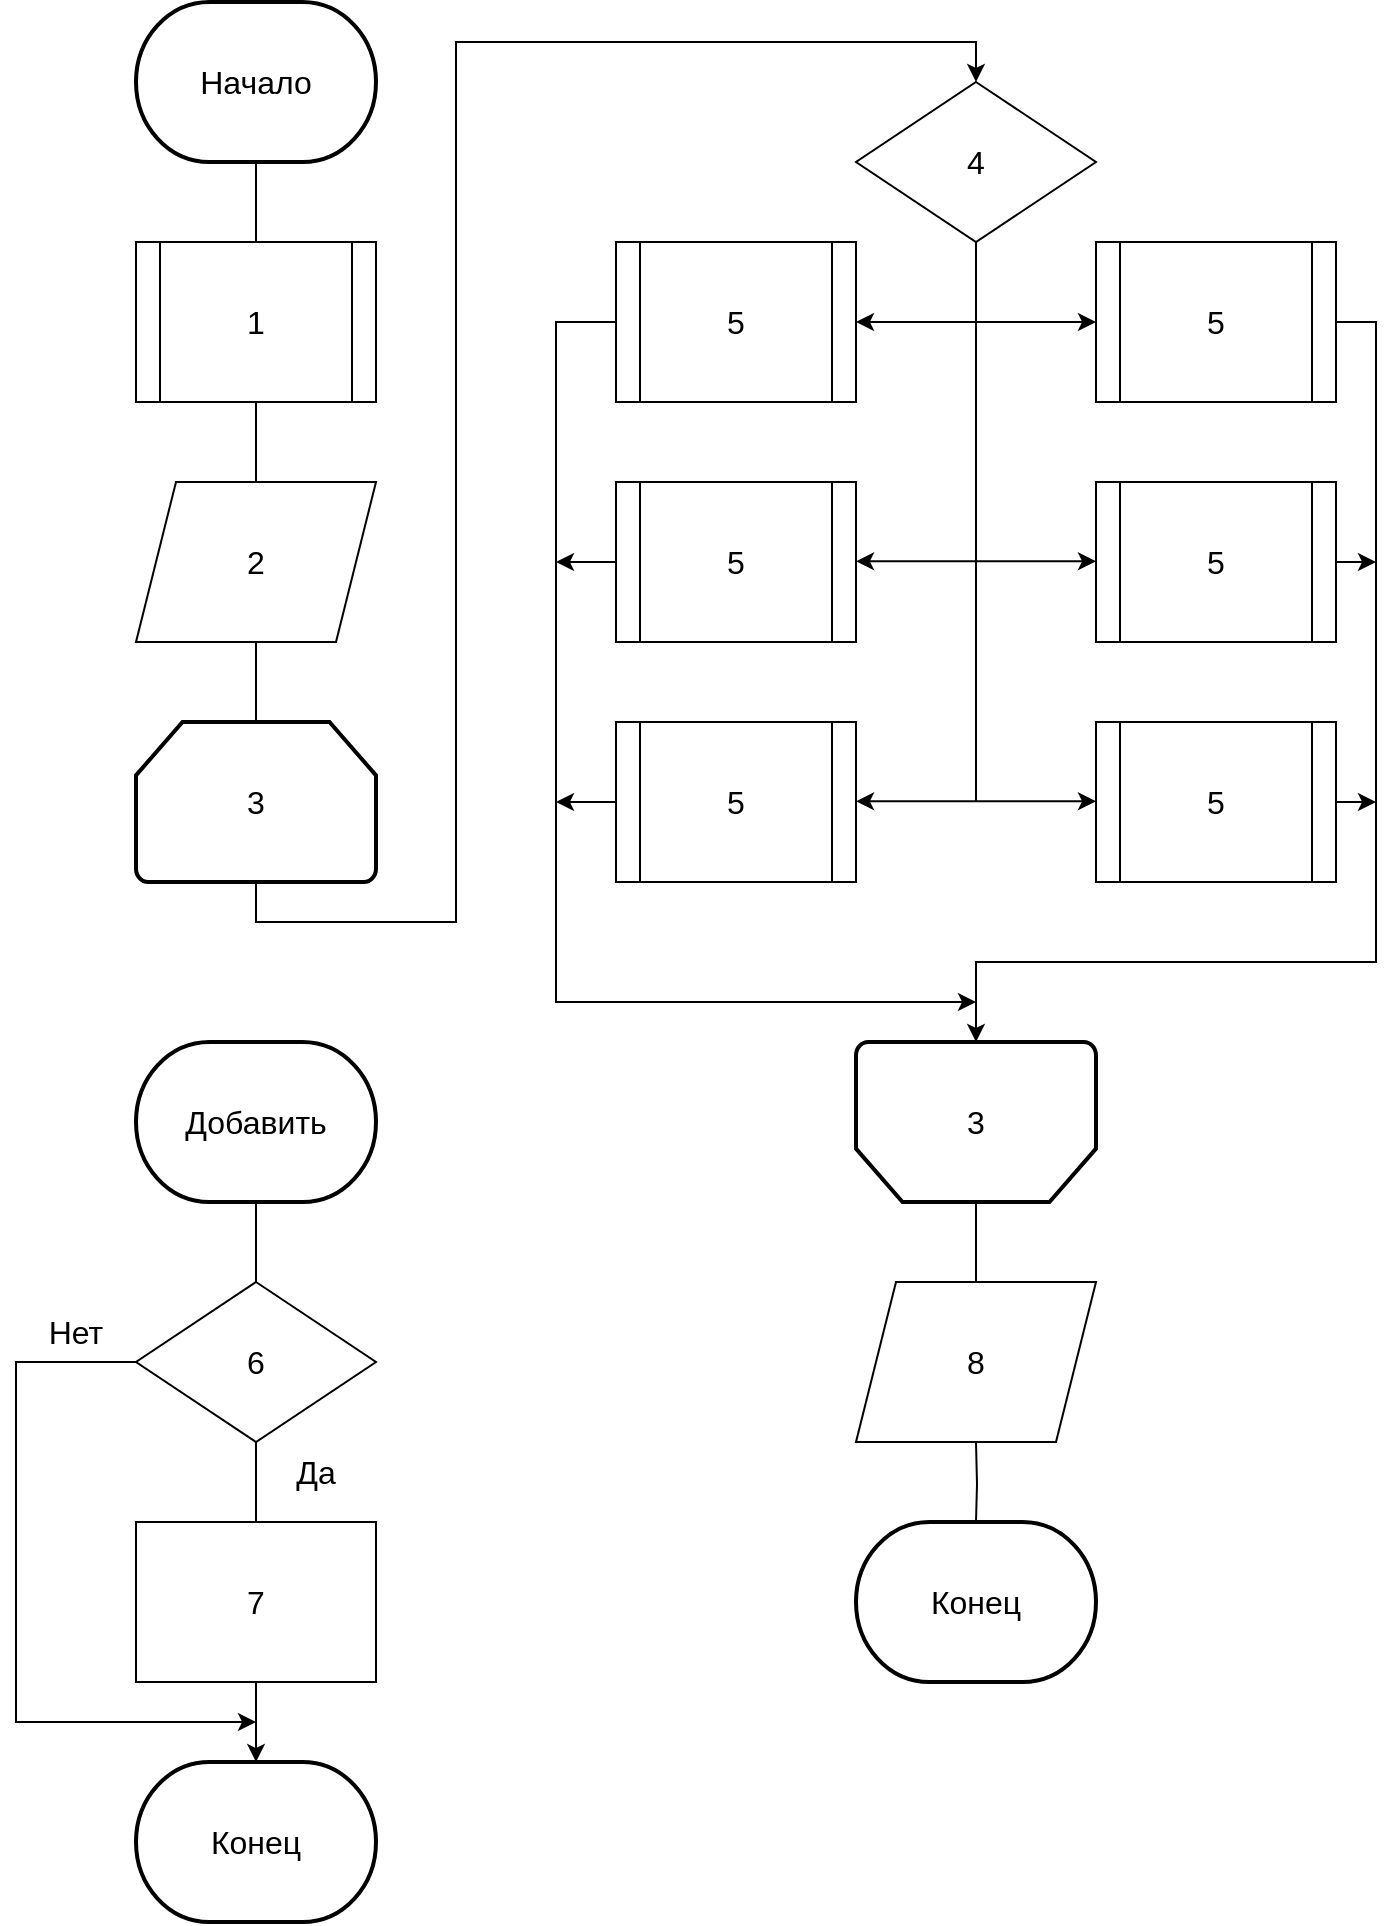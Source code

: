 <mxfile version="20.5.1" type="device"><diagram id="bapP7203xiMq4pGoNxuJ" name="Страница 1"><mxGraphModel dx="1471" dy="615" grid="1" gridSize="10" guides="1" tooltips="1" connect="1" arrows="1" fold="1" page="1" pageScale="1" pageWidth="827" pageHeight="1169" math="0" shadow="0"><root><mxCell id="0"/><mxCell id="1" parent="0"/><mxCell id="xWibM8Qsefz-QHoGnPLA-179" style="edgeStyle=orthogonalEdgeStyle;rounded=0;orthogonalLoop=1;jettySize=auto;html=1;entryX=0.5;entryY=0;entryDx=0;entryDy=0;fontSize=16;endArrow=none;endFill=0;" parent="1" source="xWibM8Qsefz-QHoGnPLA-180" edge="1"><mxGeometry relative="1" as="geometry"><mxPoint x="780" y="360" as="targetPoint"/></mxGeometry></mxCell><mxCell id="xWibM8Qsefz-QHoGnPLA-180" value="&lt;font style=&quot;font-size: 16px;&quot;&gt;Начало&lt;/font&gt;" style="strokeWidth=2;html=1;shape=mxgraph.flowchart.terminator;whiteSpace=wrap;" parent="1" vertex="1"><mxGeometry x="720" y="240" width="120" height="80" as="geometry"/></mxCell><mxCell id="xWibM8Qsefz-QHoGnPLA-194" style="edgeStyle=orthogonalEdgeStyle;rounded=0;orthogonalLoop=1;jettySize=auto;html=1;entryX=0.5;entryY=0;entryDx=0;entryDy=0;fontSize=16;endArrow=none;endFill=0;" parent="1" source="xWibM8Qsefz-QHoGnPLA-182" target="xWibM8Qsefz-QHoGnPLA-193" edge="1"><mxGeometry relative="1" as="geometry"/></mxCell><mxCell id="xWibM8Qsefz-QHoGnPLA-182" value="&lt;div&gt;1&lt;/div&gt;" style="shape=process;whiteSpace=wrap;html=1;backgroundOutline=1;fontSize=16;" parent="1" vertex="1"><mxGeometry x="720" y="360" width="120" height="80" as="geometry"/></mxCell><mxCell id="xWibM8Qsefz-QHoGnPLA-183" style="edgeStyle=orthogonalEdgeStyle;rounded=0;orthogonalLoop=1;jettySize=auto;html=1;fontSize=16;endArrow=classic;endFill=1;entryX=0.5;entryY=0;entryDx=0;entryDy=0;" parent="1" source="xWibM8Qsefz-QHoGnPLA-184" target="xWibM8Qsefz-QHoGnPLA-196" edge="1"><mxGeometry relative="1" as="geometry"><mxPoint x="980" y="360" as="targetPoint"/><Array as="points"><mxPoint x="780" y="700"/><mxPoint x="880" y="700"/><mxPoint x="880" y="260"/><mxPoint x="1140" y="260"/></Array></mxGeometry></mxCell><mxCell id="xWibM8Qsefz-QHoGnPLA-184" value="3" style="strokeWidth=2;html=1;shape=mxgraph.flowchart.loop_limit;whiteSpace=wrap;fontSize=16;" parent="1" vertex="1"><mxGeometry x="720" y="600" width="120" height="80" as="geometry"/></mxCell><mxCell id="xWibM8Qsefz-QHoGnPLA-187" style="edgeStyle=orthogonalEdgeStyle;rounded=0;orthogonalLoop=1;jettySize=auto;html=1;entryX=0.5;entryY=0;entryDx=0;entryDy=0;fontSize=16;endArrow=none;endFill=0;" parent="1" source="xWibM8Qsefz-QHoGnPLA-188" edge="1"><mxGeometry relative="1" as="geometry"><mxPoint x="1140" y="880" as="targetPoint"/></mxGeometry></mxCell><mxCell id="xWibM8Qsefz-QHoGnPLA-188" value="" style="strokeWidth=2;html=1;shape=mxgraph.flowchart.loop_limit;whiteSpace=wrap;fontSize=16;rotation=-180;" parent="1" vertex="1"><mxGeometry x="1080" y="760" width="120" height="80" as="geometry"/></mxCell><mxCell id="xWibM8Qsefz-QHoGnPLA-189" value="&lt;div&gt;3&lt;/div&gt;" style="text;html=1;strokeColor=none;fillColor=none;align=center;verticalAlign=middle;whiteSpace=wrap;rounded=0;fontSize=16;" parent="1" vertex="1"><mxGeometry x="1110" y="785" width="60" height="30" as="geometry"/></mxCell><mxCell id="xWibM8Qsefz-QHoGnPLA-190" style="edgeStyle=orthogonalEdgeStyle;rounded=0;orthogonalLoop=1;jettySize=auto;html=1;entryX=0.5;entryY=0;entryDx=0;entryDy=0;entryPerimeter=0;fontSize=16;endArrow=none;endFill=0;" parent="1" target="xWibM8Qsefz-QHoGnPLA-191" edge="1"><mxGeometry relative="1" as="geometry"><mxPoint x="1140" y="960" as="sourcePoint"/></mxGeometry></mxCell><mxCell id="xWibM8Qsefz-QHoGnPLA-191" value="&lt;font style=&quot;font-size: 16px;&quot;&gt;Конец&lt;/font&gt;" style="strokeWidth=2;html=1;shape=mxgraph.flowchart.terminator;whiteSpace=wrap;" parent="1" vertex="1"><mxGeometry x="1080" y="1000" width="120" height="80" as="geometry"/></mxCell><mxCell id="xWibM8Qsefz-QHoGnPLA-192" value="8" style="shape=parallelogram;perimeter=parallelogramPerimeter;whiteSpace=wrap;html=1;fixedSize=1;fontSize=16;" parent="1" vertex="1"><mxGeometry x="1080" y="880" width="120" height="80" as="geometry"/></mxCell><mxCell id="xWibM8Qsefz-QHoGnPLA-195" style="edgeStyle=orthogonalEdgeStyle;rounded=0;orthogonalLoop=1;jettySize=auto;html=1;entryX=0.5;entryY=0;entryDx=0;entryDy=0;entryPerimeter=0;fontSize=16;endArrow=none;endFill=0;" parent="1" source="xWibM8Qsefz-QHoGnPLA-193" target="xWibM8Qsefz-QHoGnPLA-184" edge="1"><mxGeometry relative="1" as="geometry"/></mxCell><mxCell id="xWibM8Qsefz-QHoGnPLA-193" value="2" style="shape=parallelogram;perimeter=parallelogramPerimeter;whiteSpace=wrap;html=1;fixedSize=1;fontSize=16;" parent="1" vertex="1"><mxGeometry x="720" y="480" width="120" height="80" as="geometry"/></mxCell><mxCell id="xWibM8Qsefz-QHoGnPLA-196" value="4" style="rhombus;whiteSpace=wrap;html=1;fontSize=16;" parent="1" vertex="1"><mxGeometry x="1080" y="280" width="120" height="80" as="geometry"/></mxCell><mxCell id="xWibM8Qsefz-QHoGnPLA-199" value="" style="endArrow=classic;html=1;rounded=0;fontSize=16;" parent="1" edge="1"><mxGeometry width="50" height="50" relative="1" as="geometry"><mxPoint x="1140" y="400" as="sourcePoint"/><mxPoint x="1200" y="400" as="targetPoint"/></mxGeometry></mxCell><mxCell id="xWibM8Qsefz-QHoGnPLA-203" style="edgeStyle=orthogonalEdgeStyle;rounded=0;orthogonalLoop=1;jettySize=auto;html=1;entryX=0.5;entryY=0;entryDx=0;entryDy=0;fontSize=16;endArrow=none;endFill=0;" parent="1" source="xWibM8Qsefz-QHoGnPLA-201" target="xWibM8Qsefz-QHoGnPLA-202" edge="1"><mxGeometry relative="1" as="geometry"/></mxCell><mxCell id="xWibM8Qsefz-QHoGnPLA-201" value="&lt;font style=&quot;font-size: 16px;&quot;&gt;Добавить&lt;/font&gt;" style="strokeWidth=2;html=1;shape=mxgraph.flowchart.terminator;whiteSpace=wrap;" parent="1" vertex="1"><mxGeometry x="720" y="760" width="120" height="80" as="geometry"/></mxCell><mxCell id="xWibM8Qsefz-QHoGnPLA-209" style="edgeStyle=orthogonalEdgeStyle;rounded=0;orthogonalLoop=1;jettySize=auto;html=1;fontSize=16;endArrow=classic;endFill=1;" parent="1" source="xWibM8Qsefz-QHoGnPLA-202" edge="1"><mxGeometry relative="1" as="geometry"><mxPoint x="780" y="1100" as="targetPoint"/><Array as="points"><mxPoint x="660" y="920"/><mxPoint x="660" y="1100"/><mxPoint x="780" y="1100"/></Array></mxGeometry></mxCell><mxCell id="3X26dhxiOudcFBZxA3Yi-2" style="edgeStyle=orthogonalEdgeStyle;rounded=0;orthogonalLoop=1;jettySize=auto;html=1;entryX=0.5;entryY=0;entryDx=0;entryDy=0;endArrow=none;endFill=0;" edge="1" parent="1" source="xWibM8Qsefz-QHoGnPLA-202" target="xWibM8Qsefz-QHoGnPLA-204"><mxGeometry relative="1" as="geometry"/></mxCell><mxCell id="xWibM8Qsefz-QHoGnPLA-202" value="6" style="rhombus;whiteSpace=wrap;html=1;fontSize=16;" parent="1" vertex="1"><mxGeometry x="720" y="880" width="120" height="80" as="geometry"/></mxCell><mxCell id="3X26dhxiOudcFBZxA3Yi-1" style="edgeStyle=orthogonalEdgeStyle;rounded=0;orthogonalLoop=1;jettySize=auto;html=1;endArrow=classic;endFill=1;" edge="1" parent="1" source="xWibM8Qsefz-QHoGnPLA-204" target="xWibM8Qsefz-QHoGnPLA-210"><mxGeometry relative="1" as="geometry"/></mxCell><mxCell id="xWibM8Qsefz-QHoGnPLA-204" value="7" style="rounded=0;whiteSpace=wrap;html=1;fontSize=16;" parent="1" vertex="1"><mxGeometry x="720" y="1000" width="120" height="80" as="geometry"/></mxCell><mxCell id="xWibM8Qsefz-QHoGnPLA-206" value="Да" style="text;html=1;strokeColor=none;fillColor=none;align=center;verticalAlign=middle;whiteSpace=wrap;rounded=0;fontSize=16;" parent="1" vertex="1"><mxGeometry x="780" y="960" width="60" height="30" as="geometry"/></mxCell><mxCell id="xWibM8Qsefz-QHoGnPLA-207" value="Нет" style="text;html=1;strokeColor=none;fillColor=none;align=center;verticalAlign=middle;whiteSpace=wrap;rounded=0;fontSize=16;" parent="1" vertex="1"><mxGeometry x="660" y="890" width="60" height="30" as="geometry"/></mxCell><mxCell id="xWibM8Qsefz-QHoGnPLA-210" value="&lt;font style=&quot;font-size: 16px;&quot;&gt;Конец&lt;/font&gt;" style="strokeWidth=2;html=1;shape=mxgraph.flowchart.terminator;whiteSpace=wrap;" parent="1" vertex="1"><mxGeometry x="720" y="1120" width="120" height="80" as="geometry"/></mxCell><mxCell id="xWibM8Qsefz-QHoGnPLA-229" style="edgeStyle=orthogonalEdgeStyle;rounded=0;orthogonalLoop=1;jettySize=auto;html=1;fontSize=16;endArrow=classic;endFill=1;entryX=0.5;entryY=1;entryDx=0;entryDy=0;entryPerimeter=0;" parent="1" source="xWibM8Qsefz-QHoGnPLA-213" target="xWibM8Qsefz-QHoGnPLA-188" edge="1"><mxGeometry relative="1" as="geometry"><mxPoint x="1320" y="730" as="targetPoint"/><Array as="points"><mxPoint x="1340" y="400"/><mxPoint x="1340" y="720"/><mxPoint x="1140" y="720"/></Array></mxGeometry></mxCell><mxCell id="xWibM8Qsefz-QHoGnPLA-213" value="5" style="shape=process;whiteSpace=wrap;html=1;backgroundOutline=1;fontSize=16;" parent="1" vertex="1"><mxGeometry x="1200" y="360" width="120" height="80" as="geometry"/></mxCell><mxCell id="xWibM8Qsefz-QHoGnPLA-214" value="" style="endArrow=classic;html=1;rounded=0;fontSize=16;" parent="1" edge="1"><mxGeometry width="50" height="50" relative="1" as="geometry"><mxPoint x="1140" y="519.67" as="sourcePoint"/><mxPoint x="1200" y="519.67" as="targetPoint"/></mxGeometry></mxCell><mxCell id="xWibM8Qsefz-QHoGnPLA-231" style="edgeStyle=orthogonalEdgeStyle;rounded=0;orthogonalLoop=1;jettySize=auto;html=1;fontSize=16;endArrow=classic;endFill=1;" parent="1" source="xWibM8Qsefz-QHoGnPLA-215" edge="1"><mxGeometry relative="1" as="geometry"><mxPoint x="1340" y="520" as="targetPoint"/></mxGeometry></mxCell><mxCell id="xWibM8Qsefz-QHoGnPLA-215" value="5" style="shape=process;whiteSpace=wrap;html=1;backgroundOutline=1;fontSize=16;" parent="1" vertex="1"><mxGeometry x="1200" y="480" width="120" height="80" as="geometry"/></mxCell><mxCell id="xWibM8Qsefz-QHoGnPLA-216" value="" style="endArrow=classic;html=1;rounded=0;fontSize=16;" parent="1" edge="1"><mxGeometry width="50" height="50" relative="1" as="geometry"><mxPoint x="1140" y="639.67" as="sourcePoint"/><mxPoint x="1200" y="639.67" as="targetPoint"/></mxGeometry></mxCell><mxCell id="xWibM8Qsefz-QHoGnPLA-233" style="edgeStyle=orthogonalEdgeStyle;rounded=0;orthogonalLoop=1;jettySize=auto;html=1;fontSize=16;endArrow=classic;endFill=1;" parent="1" source="xWibM8Qsefz-QHoGnPLA-217" edge="1"><mxGeometry relative="1" as="geometry"><mxPoint x="1340" y="640" as="targetPoint"/></mxGeometry></mxCell><mxCell id="xWibM8Qsefz-QHoGnPLA-217" value="5" style="shape=process;whiteSpace=wrap;html=1;backgroundOutline=1;fontSize=16;" parent="1" vertex="1"><mxGeometry x="1200" y="600" width="120" height="80" as="geometry"/></mxCell><mxCell id="xWibM8Qsefz-QHoGnPLA-218" value="" style="endArrow=classic;html=1;rounded=0;fontSize=16;entryX=1;entryY=0.5;entryDx=0;entryDy=0;" parent="1" target="xWibM8Qsefz-QHoGnPLA-219" edge="1"><mxGeometry width="50" height="50" relative="1" as="geometry"><mxPoint x="1140" y="400" as="sourcePoint"/><mxPoint x="1080" y="460" as="targetPoint"/></mxGeometry></mxCell><mxCell id="xWibM8Qsefz-QHoGnPLA-236" style="edgeStyle=orthogonalEdgeStyle;rounded=0;orthogonalLoop=1;jettySize=auto;html=1;fontSize=16;endArrow=classic;endFill=1;" parent="1" source="xWibM8Qsefz-QHoGnPLA-219" edge="1"><mxGeometry relative="1" as="geometry"><mxPoint x="1140" y="740" as="targetPoint"/><Array as="points"><mxPoint x="930" y="400"/><mxPoint x="930" y="740"/></Array></mxGeometry></mxCell><mxCell id="xWibM8Qsefz-QHoGnPLA-219" value="5" style="shape=process;whiteSpace=wrap;html=1;backgroundOutline=1;fontSize=16;" parent="1" vertex="1"><mxGeometry x="960" y="360" width="120" height="80" as="geometry"/></mxCell><mxCell id="xWibM8Qsefz-QHoGnPLA-238" style="edgeStyle=orthogonalEdgeStyle;rounded=0;orthogonalLoop=1;jettySize=auto;html=1;fontSize=16;endArrow=classic;endFill=1;" parent="1" source="xWibM8Qsefz-QHoGnPLA-221" edge="1"><mxGeometry relative="1" as="geometry"><mxPoint x="930" y="520" as="targetPoint"/></mxGeometry></mxCell><mxCell id="xWibM8Qsefz-QHoGnPLA-221" value="5" style="shape=process;whiteSpace=wrap;html=1;backgroundOutline=1;fontSize=16;" parent="1" vertex="1"><mxGeometry x="960" y="480" width="120" height="80" as="geometry"/></mxCell><mxCell id="xWibM8Qsefz-QHoGnPLA-240" style="edgeStyle=orthogonalEdgeStyle;rounded=0;orthogonalLoop=1;jettySize=auto;html=1;fontSize=16;endArrow=classic;endFill=1;" parent="1" source="xWibM8Qsefz-QHoGnPLA-223" edge="1"><mxGeometry relative="1" as="geometry"><mxPoint x="930" y="640" as="targetPoint"/></mxGeometry></mxCell><mxCell id="xWibM8Qsefz-QHoGnPLA-223" value="5" style="shape=process;whiteSpace=wrap;html=1;backgroundOutline=1;fontSize=16;" parent="1" vertex="1"><mxGeometry x="960" y="600" width="120" height="80" as="geometry"/></mxCell><mxCell id="xWibM8Qsefz-QHoGnPLA-224" value="" style="endArrow=classic;html=1;rounded=0;fontSize=16;entryX=1;entryY=0.5;entryDx=0;entryDy=0;" parent="1" edge="1"><mxGeometry width="50" height="50" relative="1" as="geometry"><mxPoint x="1140" y="519.67" as="sourcePoint"/><mxPoint x="1080" y="519.67" as="targetPoint"/></mxGeometry></mxCell><mxCell id="xWibM8Qsefz-QHoGnPLA-225" value="" style="endArrow=classic;html=1;rounded=0;fontSize=16;entryX=1;entryY=0.5;entryDx=0;entryDy=0;" parent="1" edge="1"><mxGeometry width="50" height="50" relative="1" as="geometry"><mxPoint x="1140" y="639.67" as="sourcePoint"/><mxPoint x="1080" y="639.67" as="targetPoint"/></mxGeometry></mxCell><mxCell id="xWibM8Qsefz-QHoGnPLA-228" value="" style="endArrow=none;html=1;rounded=0;fontSize=16;entryX=0.5;entryY=1;entryDx=0;entryDy=0;" parent="1" target="xWibM8Qsefz-QHoGnPLA-196" edge="1"><mxGeometry width="50" height="50" relative="1" as="geometry"><mxPoint x="1140" y="640" as="sourcePoint"/><mxPoint x="1160" y="670" as="targetPoint"/></mxGeometry></mxCell></root></mxGraphModel></diagram></mxfile>